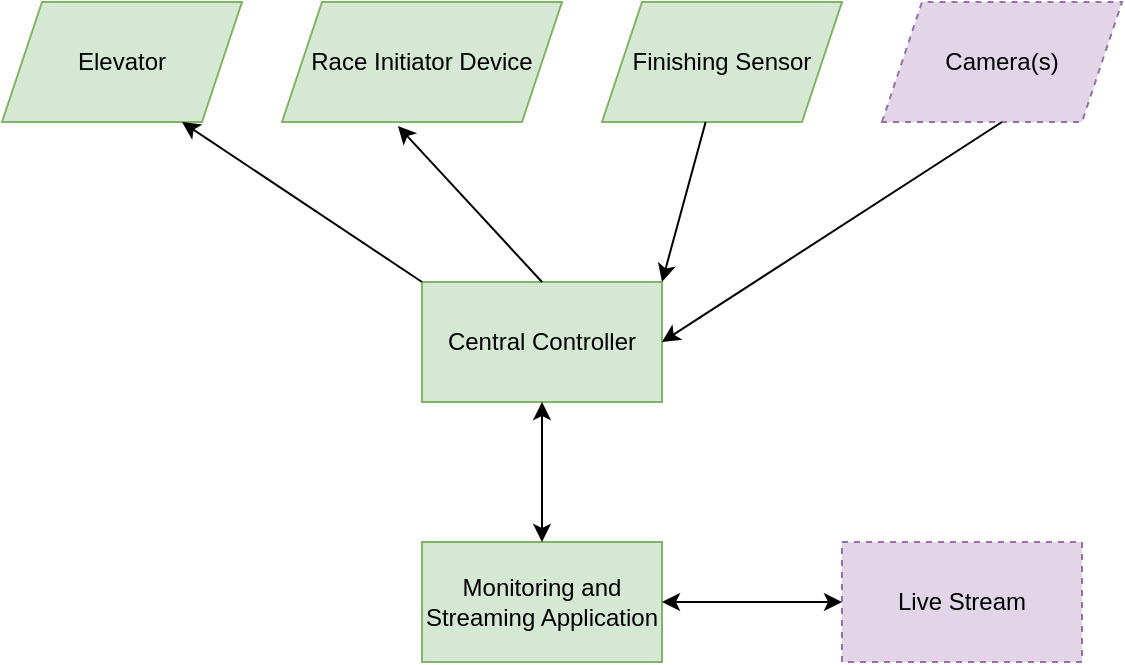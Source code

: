 <mxfile version="22.1.15" type="github">
  <diagram name="Page-1" id="PWNxme6Adjl7geZhXdKN">
    <mxGraphModel dx="1434" dy="858" grid="1" gridSize="10" guides="1" tooltips="1" connect="1" arrows="1" fold="1" page="1" pageScale="1" pageWidth="850" pageHeight="1100" math="0" shadow="0">
      <root>
        <mxCell id="0" />
        <mxCell id="1" parent="0" />
        <mxCell id="BKFxIoE7irGPDYP0eerm-3" value="Central Controller" style="rounded=0;whiteSpace=wrap;html=1;fillColor=#d5e8d4;strokeColor=#82b366;" vertex="1" parent="1">
          <mxGeometry x="340" y="370" width="120" height="60" as="geometry" />
        </mxCell>
        <mxCell id="BKFxIoE7irGPDYP0eerm-4" value="Monitoring and Streaming Application" style="rounded=0;whiteSpace=wrap;html=1;fillColor=#d5e8d4;strokeColor=#82b366;" vertex="1" parent="1">
          <mxGeometry x="340" y="500" width="120" height="60" as="geometry" />
        </mxCell>
        <mxCell id="BKFxIoE7irGPDYP0eerm-5" value="Live Stream" style="rounded=0;whiteSpace=wrap;html=1;dashed=1;fillColor=#e1d5e7;strokeColor=#9673a6;" vertex="1" parent="1">
          <mxGeometry x="550" y="500" width="120" height="60" as="geometry" />
        </mxCell>
        <mxCell id="BKFxIoE7irGPDYP0eerm-8" value="Race Initiator Device" style="shape=parallelogram;perimeter=parallelogramPerimeter;whiteSpace=wrap;html=1;fixedSize=1;fillColor=#d5e8d4;strokeColor=#82b366;" vertex="1" parent="1">
          <mxGeometry x="270" y="230" width="140" height="60" as="geometry" />
        </mxCell>
        <mxCell id="BKFxIoE7irGPDYP0eerm-9" value="Finishing Sensor" style="shape=parallelogram;perimeter=parallelogramPerimeter;whiteSpace=wrap;html=1;fixedSize=1;fillColor=#d5e8d4;strokeColor=#82b366;" vertex="1" parent="1">
          <mxGeometry x="430" y="230" width="120" height="60" as="geometry" />
        </mxCell>
        <mxCell id="BKFxIoE7irGPDYP0eerm-10" value="Elevator" style="shape=parallelogram;perimeter=parallelogramPerimeter;whiteSpace=wrap;html=1;fixedSize=1;fillColor=#d5e8d4;strokeColor=#82b366;" vertex="1" parent="1">
          <mxGeometry x="130" y="230" width="120" height="60" as="geometry" />
        </mxCell>
        <mxCell id="BKFxIoE7irGPDYP0eerm-12" value="" style="endArrow=classic;html=1;rounded=0;entryX=1;entryY=0;entryDx=0;entryDy=0;" edge="1" parent="1" source="BKFxIoE7irGPDYP0eerm-9" target="BKFxIoE7irGPDYP0eerm-3">
          <mxGeometry width="50" height="50" relative="1" as="geometry">
            <mxPoint x="400" y="470" as="sourcePoint" />
            <mxPoint x="450" y="420" as="targetPoint" />
          </mxGeometry>
        </mxCell>
        <mxCell id="BKFxIoE7irGPDYP0eerm-13" value="" style="endArrow=classic;html=1;rounded=0;entryX=0.75;entryY=1;entryDx=0;entryDy=0;exitX=0;exitY=0;exitDx=0;exitDy=0;" edge="1" parent="1" source="BKFxIoE7irGPDYP0eerm-3" target="BKFxIoE7irGPDYP0eerm-10">
          <mxGeometry width="50" height="50" relative="1" as="geometry">
            <mxPoint x="-38.96" y="433.02" as="sourcePoint" />
            <mxPoint x="101.04" y="293.02" as="targetPoint" />
          </mxGeometry>
        </mxCell>
        <mxCell id="BKFxIoE7irGPDYP0eerm-14" value="" style="endArrow=classic;html=1;rounded=0;entryX=0.414;entryY=1.033;entryDx=0;entryDy=0;exitX=0.5;exitY=0;exitDx=0;exitDy=0;entryPerimeter=0;" edge="1" parent="1" source="BKFxIoE7irGPDYP0eerm-3" target="BKFxIoE7irGPDYP0eerm-8">
          <mxGeometry width="50" height="50" relative="1" as="geometry">
            <mxPoint x="350" y="440" as="sourcePoint" />
            <mxPoint x="230" y="300" as="targetPoint" />
          </mxGeometry>
        </mxCell>
        <mxCell id="BKFxIoE7irGPDYP0eerm-15" value="Camera(s)" style="shape=parallelogram;perimeter=parallelogramPerimeter;whiteSpace=wrap;html=1;fixedSize=1;fillColor=#e1d5e7;strokeColor=#9673a6;dashed=1;" vertex="1" parent="1">
          <mxGeometry x="570" y="230" width="120" height="60" as="geometry" />
        </mxCell>
        <mxCell id="BKFxIoE7irGPDYP0eerm-16" value="" style="endArrow=classic;html=1;rounded=0;entryX=1;entryY=0.5;entryDx=0;entryDy=0;exitX=0.5;exitY=1;exitDx=0;exitDy=0;" edge="1" parent="1" source="BKFxIoE7irGPDYP0eerm-15" target="BKFxIoE7irGPDYP0eerm-3">
          <mxGeometry width="50" height="50" relative="1" as="geometry">
            <mxPoint x="582" y="340" as="sourcePoint" />
            <mxPoint x="560" y="420" as="targetPoint" />
          </mxGeometry>
        </mxCell>
        <mxCell id="BKFxIoE7irGPDYP0eerm-17" value="" style="endArrow=classic;startArrow=classic;html=1;rounded=0;exitX=0.5;exitY=0;exitDx=0;exitDy=0;entryX=0.5;entryY=1;entryDx=0;entryDy=0;" edge="1" parent="1" source="BKFxIoE7irGPDYP0eerm-4" target="BKFxIoE7irGPDYP0eerm-3">
          <mxGeometry width="50" height="50" relative="1" as="geometry">
            <mxPoint x="400" y="470" as="sourcePoint" />
            <mxPoint x="450" y="420" as="targetPoint" />
          </mxGeometry>
        </mxCell>
        <mxCell id="BKFxIoE7irGPDYP0eerm-18" value="" style="endArrow=classic;startArrow=classic;html=1;rounded=0;entryX=0;entryY=0.5;entryDx=0;entryDy=0;exitX=1;exitY=0.5;exitDx=0;exitDy=0;" edge="1" parent="1" source="BKFxIoE7irGPDYP0eerm-4" target="BKFxIoE7irGPDYP0eerm-5">
          <mxGeometry width="50" height="50" relative="1" as="geometry">
            <mxPoint x="400" y="470" as="sourcePoint" />
            <mxPoint x="450" y="420" as="targetPoint" />
          </mxGeometry>
        </mxCell>
      </root>
    </mxGraphModel>
  </diagram>
</mxfile>
